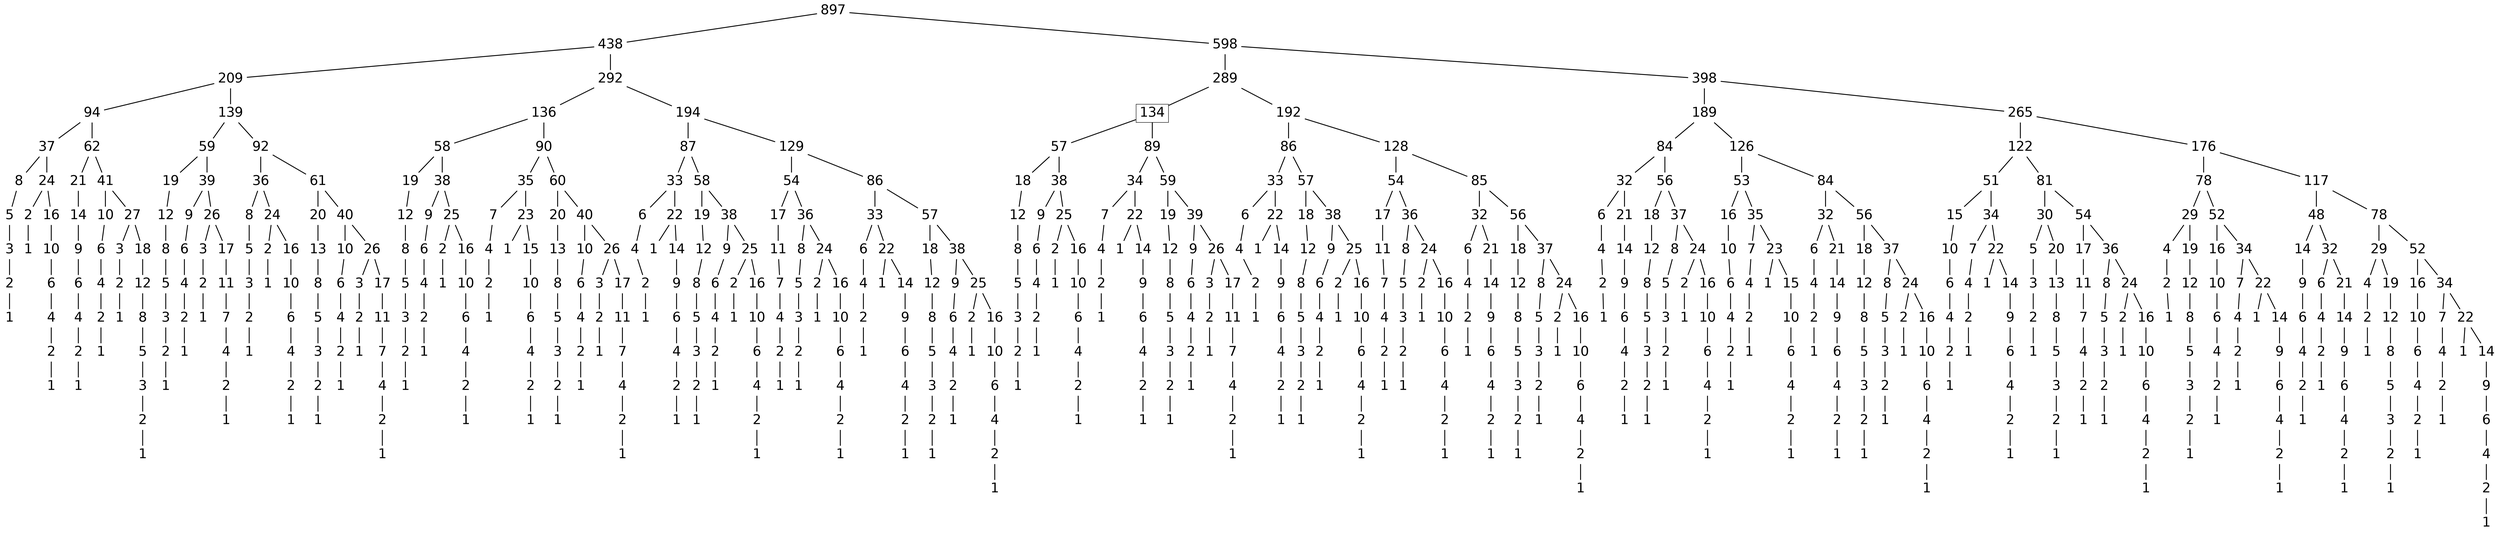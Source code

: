 digraph graph_name {
 graph[nodesep = 0.1];
 edge[dir=none, style=bold];
 node[ fontname = "Helvetica", shape = plaintext, width = 0.25, height = 0.25, fontsize=30];
bri[label="897" ];
bri->brj
brj[label="438" ];
brj->brk
brk[label="209" ];
brk->brl
brl[label="94" ];
brl->brm
brm[label="37" ];
brm->brn
brn[label="8" ];
brn->bro
bro[label="5" ];
bro->brp
brp[label="3" ];
brp->brq
brq[label="2" ];
brq->brr
brr[label="1" ];
brm->brs
brs[label="24" ];
brs->brt
brt[label="2" ];
brt->bru
bru[label="1" ];
brs->brv
brv[label="16" ];
brv->brw
brw[label="10" ];
brw->brx
brx[label="6" ];
brx->bry
bry[label="4" ];
bry->brz
brz[label="2" ];
brz->bsa
bsa[label="1" ];
brl->bsb
bsb[label="62" ];
bsb->bsc
bsc[label="21" ];
bsc->bsd
bsd[label="14" ];
bsd->bse
bse[label="9" ];
bse->bsf
bsf[label="6" ];
bsf->bsg
bsg[label="4" ];
bsg->bsh
bsh[label="2" ];
bsh->bsi
bsi[label="1" ];
bsb->bsj
bsj[label="41" ];
bsj->bsk
bsk[label="10" ];
bsk->bsl
bsl[label="6" ];
bsl->bsm
bsm[label="4" ];
bsm->bsn
bsn[label="2" ];
bsn->bso
bso[label="1" ];
bsj->bsp
bsp[label="27" ];
bsp->bsq
bsq[label="3" ];
bsq->bsr
bsr[label="2" ];
bsr->bss
bss[label="1" ];
bsp->bst
bst[label="18" ];
bst->bsu
bsu[label="12" ];
bsu->bsv
bsv[label="8" ];
bsv->bsw
bsw[label="5" ];
bsw->bsx
bsx[label="3" ];
bsx->bsy
bsy[label="2" ];
bsy->bsz
bsz[label="1" ];
brk->bta
bta[label="139" ];
bta->btb
btb[label="59" ];
btb->btc
btc[label="19" ];
btc->btd
btd[label="12" ];
btd->bte
bte[label="8" ];
bte->btf
btf[label="5" ];
btf->btg
btg[label="3" ];
btg->bth
bth[label="2" ];
bth->bti
bti[label="1" ];
btb->btj
btj[label="39" ];
btj->btk
btk[label="9" ];
btk->btl
btl[label="6" ];
btl->btm
btm[label="4" ];
btm->btn
btn[label="2" ];
btn->bto
bto[label="1" ];
btj->btp
btp[label="26" ];
btp->btq
btq[label="3" ];
btq->btr
btr[label="2" ];
btr->bts
bts[label="1" ];
btp->btt
btt[label="17" ];
btt->btu
btu[label="11" ];
btu->btv
btv[label="7" ];
btv->btw
btw[label="4" ];
btw->btx
btx[label="2" ];
btx->bty
bty[label="1" ];
bta->btz
btz[label="92" ];
btz->bua
bua[label="36" ];
bua->bub
bub[label="8" ];
bub->buc
buc[label="5" ];
buc->bud
bud[label="3" ];
bud->bue
bue[label="2" ];
bue->buf
buf[label="1" ];
bua->bug
bug[label="24" ];
bug->buh
buh[label="2" ];
buh->bui
bui[label="1" ];
bug->buj
buj[label="16" ];
buj->buk
buk[label="10" ];
buk->bul
bul[label="6" ];
bul->bum
bum[label="4" ];
bum->bun
bun[label="2" ];
bun->buo
buo[label="1" ];
btz->bup
bup[label="61" ];
bup->buq
buq[label="20" ];
buq->bur
bur[label="13" ];
bur->bus
bus[label="8" ];
bus->but
but[label="5" ];
but->buu
buu[label="3" ];
buu->buv
buv[label="2" ];
buv->buw
buw[label="1" ];
bup->bux
bux[label="40" ];
bux->buy
buy[label="10" ];
buy->buz
buz[label="6" ];
buz->bva
bva[label="4" ];
bva->bvb
bvb[label="2" ];
bvb->bvc
bvc[label="1" ];
bux->bvd
bvd[label="26" ];
bvd->bve
bve[label="3" ];
bve->bvf
bvf[label="2" ];
bvf->bvg
bvg[label="1" ];
bvd->bvh
bvh[label="17" ];
bvh->bvi
bvi[label="11" ];
bvi->bvj
bvj[label="7" ];
bvj->bvk
bvk[label="4" ];
bvk->bvl
bvl[label="2" ];
bvl->bvm
bvm[label="1" ];
brj->bvn
bvn[label="292" ];
bvn->bvo
bvo[label="136" ];
bvo->bvp
bvp[label="58" ];
bvp->bvq
bvq[label="19" ];
bvq->bvr
bvr[label="12" ];
bvr->bvs
bvs[label="8" ];
bvs->bvt
bvt[label="5" ];
bvt->bvu
bvu[label="3" ];
bvu->bvv
bvv[label="2" ];
bvv->bvw
bvw[label="1" ];
bvp->bvx
bvx[label="38" ];
bvx->bvy
bvy[label="9" ];
bvy->bvz
bvz[label="6" ];
bvz->bwa
bwa[label="4" ];
bwa->bwb
bwb[label="2" ];
bwb->bwc
bwc[label="1" ];
bvx->bwd
bwd[label="25" ];
bwd->bwe
bwe[label="2" ];
bwe->bwf
bwf[label="1" ];
bwd->bwg
bwg[label="16" ];
bwg->bwh
bwh[label="10" ];
bwh->bwi
bwi[label="6" ];
bwi->bwj
bwj[label="4" ];
bwj->bwk
bwk[label="2" ];
bwk->bwl
bwl[label="1" ];
bvo->bwm
bwm[label="90" ];
bwm->bwn
bwn[label="35" ];
bwn->bwo
bwo[label="7" ];
bwo->bwp
bwp[label="4" ];
bwp->bwq
bwq[label="2" ];
bwq->bwr
bwr[label="1" ];
bwn->bws
bws[label="23" ];
bws->bwt
bwt[label="1" ];
bws->bwu
bwu[label="15" ];
bwu->bwv
bwv[label="10" ];
bwv->bww
bww[label="6" ];
bww->bwx
bwx[label="4" ];
bwx->bwy
bwy[label="2" ];
bwy->bwz
bwz[label="1" ];
bwm->bxa
bxa[label="60" ];
bxa->bxb
bxb[label="20" ];
bxb->bxc
bxc[label="13" ];
bxc->bxd
bxd[label="8" ];
bxd->bxe
bxe[label="5" ];
bxe->bxf
bxf[label="3" ];
bxf->bxg
bxg[label="2" ];
bxg->bxh
bxh[label="1" ];
bxa->bxi
bxi[label="40" ];
bxi->bxj
bxj[label="10" ];
bxj->bxk
bxk[label="6" ];
bxk->bxl
bxl[label="4" ];
bxl->bxm
bxm[label="2" ];
bxm->bxn
bxn[label="1" ];
bxi->bxo
bxo[label="26" ];
bxo->bxp
bxp[label="3" ];
bxp->bxq
bxq[label="2" ];
bxq->bxr
bxr[label="1" ];
bxo->bxs
bxs[label="17" ];
bxs->bxt
bxt[label="11" ];
bxt->bxu
bxu[label="7" ];
bxu->bxv
bxv[label="4" ];
bxv->bxw
bxw[label="2" ];
bxw->bxx
bxx[label="1" ];
bvn->bxy
bxy[label="194" ];
bxy->bxz
bxz[label="87" ];
bxz->bya
bya[label="33" ];
bya->byb
byb[label="6" ];
byb->byc
byc[label="4" ];
byc->byd
byd[label="2" ];
byd->bye
bye[label="1" ];
bya->byf
byf[label="22" ];
byf->byg
byg[label="1" ];
byf->byh
byh[label="14" ];
byh->byi
byi[label="9" ];
byi->byj
byj[label="6" ];
byj->byk
byk[label="4" ];
byk->byl
byl[label="2" ];
byl->bym
bym[label="1" ];
bxz->byn
byn[label="58" ];
byn->byo
byo[label="19" ];
byo->byp
byp[label="12" ];
byp->byq
byq[label="8" ];
byq->byr
byr[label="5" ];
byr->bys
bys[label="3" ];
bys->byt
byt[label="2" ];
byt->byu
byu[label="1" ];
byn->byv
byv[label="38" ];
byv->byw
byw[label="9" ];
byw->byx
byx[label="6" ];
byx->byy
byy[label="4" ];
byy->byz
byz[label="2" ];
byz->bza
bza[label="1" ];
byv->bzb
bzb[label="25" ];
bzb->bzc
bzc[label="2" ];
bzc->bzd
bzd[label="1" ];
bzb->bze
bze[label="16" ];
bze->bzf
bzf[label="10" ];
bzf->bzg
bzg[label="6" ];
bzg->bzh
bzh[label="4" ];
bzh->bzi
bzi[label="2" ];
bzi->bzj
bzj[label="1" ];
bxy->bzk
bzk[label="129" ];
bzk->bzl
bzl[label="54" ];
bzl->bzm
bzm[label="17" ];
bzm->bzn
bzn[label="11" ];
bzn->bzo
bzo[label="7" ];
bzo->bzp
bzp[label="4" ];
bzp->bzq
bzq[label="2" ];
bzq->bzr
bzr[label="1" ];
bzl->bzs
bzs[label="36" ];
bzs->bzt
bzt[label="8" ];
bzt->bzu
bzu[label="5" ];
bzu->bzv
bzv[label="3" ];
bzv->bzw
bzw[label="2" ];
bzw->bzx
bzx[label="1" ];
bzs->bzy
bzy[label="24" ];
bzy->bzz
bzz[label="2" ];
bzz->caa
caa[label="1" ];
bzy->cab
cab[label="16" ];
cab->cac
cac[label="10" ];
cac->cad
cad[label="6" ];
cad->cae
cae[label="4" ];
cae->caf
caf[label="2" ];
caf->cag
cag[label="1" ];
bzk->cah
cah[label="86" ];
cah->cai
cai[label="33" ];
cai->caj
caj[label="6" ];
caj->cak
cak[label="4" ];
cak->cal
cal[label="2" ];
cal->cam
cam[label="1" ];
cai->can
can[label="22" ];
can->cao
cao[label="1" ];
can->cap
cap[label="14" ];
cap->caq
caq[label="9" ];
caq->car
car[label="6" ];
car->cas
cas[label="4" ];
cas->cat
cat[label="2" ];
cat->cau
cau[label="1" ];
cah->cav
cav[label="57" ];
cav->caw
caw[label="18" ];
caw->cax
cax[label="12" ];
cax->cay
cay[label="8" ];
cay->caz
caz[label="5" ];
caz->cba
cba[label="3" ];
cba->cbb
cbb[label="2" ];
cbb->cbc
cbc[label="1" ];
cav->cbd
cbd[label="38" ];
cbd->cbe
cbe[label="9" ];
cbe->cbf
cbf[label="6" ];
cbf->cbg
cbg[label="4" ];
cbg->cbh
cbh[label="2" ];
cbh->cbi
cbi[label="1" ];
cbd->cbj
cbj[label="25" ];
cbj->cbk
cbk[label="2" ];
cbk->cbl
cbl[label="1" ];
cbj->cbm
cbm[label="16" ];
cbm->cbn
cbn[label="10" ];
cbn->cbo
cbo[label="6" ];
cbo->cbp
cbp[label="4" ];
cbp->cbq
cbq[label="2" ];
cbq->cbr
cbr[label="1" ];
bri->cbs
cbs[label="598" ];
cbs->cbt
cbt[label="289" ];
cbt->cbu
cbu[label="134" ;shape=box];
cbu->cbv
cbv[label="57" ];
cbv->cbw
cbw[label="18" ];
cbw->cbx
cbx[label="12" ];
cbx->cby
cby[label="8" ];
cby->cbz
cbz[label="5" ];
cbz->cca
cca[label="3" ];
cca->ccb
ccb[label="2" ];
ccb->ccc
ccc[label="1" ];
cbv->ccd
ccd[label="38" ];
ccd->cce
cce[label="9" ];
cce->ccf
ccf[label="6" ];
ccf->ccg
ccg[label="4" ];
ccg->cch
cch[label="2" ];
cch->cci
cci[label="1" ];
ccd->ccj
ccj[label="25" ];
ccj->cck
cck[label="2" ];
cck->ccl
ccl[label="1" ];
ccj->ccm
ccm[label="16" ];
ccm->ccn
ccn[label="10" ];
ccn->cco
cco[label="6" ];
cco->ccp
ccp[label="4" ];
ccp->ccq
ccq[label="2" ];
ccq->ccr
ccr[label="1" ];
cbu->ccs
ccs[label="89" ];
ccs->cct
cct[label="34" ];
cct->ccu
ccu[label="7" ];
ccu->ccv
ccv[label="4" ];
ccv->ccw
ccw[label="2" ];
ccw->ccx
ccx[label="1" ];
cct->ccy
ccy[label="22" ];
ccy->ccz
ccz[label="1" ];
ccy->cda
cda[label="14" ];
cda->cdb
cdb[label="9" ];
cdb->cdc
cdc[label="6" ];
cdc->cdd
cdd[label="4" ];
cdd->cde
cde[label="2" ];
cde->cdf
cdf[label="1" ];
ccs->cdg
cdg[label="59" ];
cdg->cdh
cdh[label="19" ];
cdh->cdi
cdi[label="12" ];
cdi->cdj
cdj[label="8" ];
cdj->cdk
cdk[label="5" ];
cdk->cdl
cdl[label="3" ];
cdl->cdm
cdm[label="2" ];
cdm->cdn
cdn[label="1" ];
cdg->cdo
cdo[label="39" ];
cdo->cdp
cdp[label="9" ];
cdp->cdq
cdq[label="6" ];
cdq->cdr
cdr[label="4" ];
cdr->cds
cds[label="2" ];
cds->cdt
cdt[label="1" ];
cdo->cdu
cdu[label="26" ];
cdu->cdv
cdv[label="3" ];
cdv->cdw
cdw[label="2" ];
cdw->cdx
cdx[label="1" ];
cdu->cdy
cdy[label="17" ];
cdy->cdz
cdz[label="11" ];
cdz->cea
cea[label="7" ];
cea->ceb
ceb[label="4" ];
ceb->cec
cec[label="2" ];
cec->ced
ced[label="1" ];
cbt->cee
cee[label="192" ];
cee->cef
cef[label="86" ];
cef->ceg
ceg[label="33" ];
ceg->ceh
ceh[label="6" ];
ceh->cei
cei[label="4" ];
cei->cej
cej[label="2" ];
cej->cek
cek[label="1" ];
ceg->cel
cel[label="22" ];
cel->cem
cem[label="1" ];
cel->cen
cen[label="14" ];
cen->ceo
ceo[label="9" ];
ceo->cep
cep[label="6" ];
cep->ceq
ceq[label="4" ];
ceq->cer
cer[label="2" ];
cer->ces
ces[label="1" ];
cef->cet
cet[label="57" ];
cet->ceu
ceu[label="18" ];
ceu->cev
cev[label="12" ];
cev->cew
cew[label="8" ];
cew->cex
cex[label="5" ];
cex->cey
cey[label="3" ];
cey->cez
cez[label="2" ];
cez->cfa
cfa[label="1" ];
cet->cfb
cfb[label="38" ];
cfb->cfc
cfc[label="9" ];
cfc->cfd
cfd[label="6" ];
cfd->cfe
cfe[label="4" ];
cfe->cff
cff[label="2" ];
cff->cfg
cfg[label="1" ];
cfb->cfh
cfh[label="25" ];
cfh->cfi
cfi[label="2" ];
cfi->cfj
cfj[label="1" ];
cfh->cfk
cfk[label="16" ];
cfk->cfl
cfl[label="10" ];
cfl->cfm
cfm[label="6" ];
cfm->cfn
cfn[label="4" ];
cfn->cfo
cfo[label="2" ];
cfo->cfp
cfp[label="1" ];
cee->cfq
cfq[label="128" ];
cfq->cfr
cfr[label="54" ];
cfr->cfs
cfs[label="17" ];
cfs->cft
cft[label="11" ];
cft->cfu
cfu[label="7" ];
cfu->cfv
cfv[label="4" ];
cfv->cfw
cfw[label="2" ];
cfw->cfx
cfx[label="1" ];
cfr->cfy
cfy[label="36" ];
cfy->cfz
cfz[label="8" ];
cfz->cga
cga[label="5" ];
cga->cgb
cgb[label="3" ];
cgb->cgc
cgc[label="2" ];
cgc->cgd
cgd[label="1" ];
cfy->cge
cge[label="24" ];
cge->cgf
cgf[label="2" ];
cgf->cgg
cgg[label="1" ];
cge->cgh
cgh[label="16" ];
cgh->cgi
cgi[label="10" ];
cgi->cgj
cgj[label="6" ];
cgj->cgk
cgk[label="4" ];
cgk->cgl
cgl[label="2" ];
cgl->cgm
cgm[label="1" ];
cfq->cgn
cgn[label="85" ];
cgn->cgo
cgo[label="32" ];
cgo->cgp
cgp[label="6" ];
cgp->cgq
cgq[label="4" ];
cgq->cgr
cgr[label="2" ];
cgr->cgs
cgs[label="1" ];
cgo->cgt
cgt[label="21" ];
cgt->cgu
cgu[label="14" ];
cgu->cgv
cgv[label="9" ];
cgv->cgw
cgw[label="6" ];
cgw->cgx
cgx[label="4" ];
cgx->cgy
cgy[label="2" ];
cgy->cgz
cgz[label="1" ];
cgn->cha
cha[label="56" ];
cha->chb
chb[label="18" ];
chb->chc
chc[label="12" ];
chc->chd
chd[label="8" ];
chd->che
che[label="5" ];
che->chf
chf[label="3" ];
chf->chg
chg[label="2" ];
chg->chh
chh[label="1" ];
cha->chi
chi[label="37" ];
chi->chj
chj[label="8" ];
chj->chk
chk[label="5" ];
chk->chl
chl[label="3" ];
chl->chm
chm[label="2" ];
chm->chn
chn[label="1" ];
chi->cho
cho[label="24" ];
cho->chp
chp[label="2" ];
chp->chq
chq[label="1" ];
cho->chr
chr[label="16" ];
chr->chs
chs[label="10" ];
chs->cht
cht[label="6" ];
cht->chu
chu[label="4" ];
chu->chv
chv[label="2" ];
chv->chw
chw[label="1" ];
cbs->chx
chx[label="398" ];
chx->chy
chy[label="189" ];
chy->chz
chz[label="84" ];
chz->cia
cia[label="32" ];
cia->cib
cib[label="6" ];
cib->cic
cic[label="4" ];
cic->cid
cid[label="2" ];
cid->cie
cie[label="1" ];
cia->cif
cif[label="21" ];
cif->cig
cig[label="14" ];
cig->cih
cih[label="9" ];
cih->cii
cii[label="6" ];
cii->cij
cij[label="4" ];
cij->cik
cik[label="2" ];
cik->cil
cil[label="1" ];
chz->cim
cim[label="56" ];
cim->cin
cin[label="18" ];
cin->cio
cio[label="12" ];
cio->cip
cip[label="8" ];
cip->ciq
ciq[label="5" ];
ciq->cir
cir[label="3" ];
cir->cis
cis[label="2" ];
cis->cit
cit[label="1" ];
cim->ciu
ciu[label="37" ];
ciu->civ
civ[label="8" ];
civ->ciw
ciw[label="5" ];
ciw->cix
cix[label="3" ];
cix->ciy
ciy[label="2" ];
ciy->ciz
ciz[label="1" ];
ciu->cja
cja[label="24" ];
cja->cjb
cjb[label="2" ];
cjb->cjc
cjc[label="1" ];
cja->cjd
cjd[label="16" ];
cjd->cje
cje[label="10" ];
cje->cjf
cjf[label="6" ];
cjf->cjg
cjg[label="4" ];
cjg->cjh
cjh[label="2" ];
cjh->cji
cji[label="1" ];
chy->cjj
cjj[label="126" ];
cjj->cjk
cjk[label="53" ];
cjk->cjl
cjl[label="16" ];
cjl->cjm
cjm[label="10" ];
cjm->cjn
cjn[label="6" ];
cjn->cjo
cjo[label="4" ];
cjo->cjp
cjp[label="2" ];
cjp->cjq
cjq[label="1" ];
cjk->cjr
cjr[label="35" ];
cjr->cjs
cjs[label="7" ];
cjs->cjt
cjt[label="4" ];
cjt->cju
cju[label="2" ];
cju->cjv
cjv[label="1" ];
cjr->cjw
cjw[label="23" ];
cjw->cjx
cjx[label="1" ];
cjw->cjy
cjy[label="15" ];
cjy->cjz
cjz[label="10" ];
cjz->cka
cka[label="6" ];
cka->ckb
ckb[label="4" ];
ckb->ckc
ckc[label="2" ];
ckc->ckd
ckd[label="1" ];
cjj->cke
cke[label="84" ];
cke->ckf
ckf[label="32" ];
ckf->ckg
ckg[label="6" ];
ckg->ckh
ckh[label="4" ];
ckh->cki
cki[label="2" ];
cki->ckj
ckj[label="1" ];
ckf->ckk
ckk[label="21" ];
ckk->ckl
ckl[label="14" ];
ckl->ckm
ckm[label="9" ];
ckm->ckn
ckn[label="6" ];
ckn->cko
cko[label="4" ];
cko->ckp
ckp[label="2" ];
ckp->ckq
ckq[label="1" ];
cke->ckr
ckr[label="56" ];
ckr->cks
cks[label="18" ];
cks->ckt
ckt[label="12" ];
ckt->cku
cku[label="8" ];
cku->ckv
ckv[label="5" ];
ckv->ckw
ckw[label="3" ];
ckw->ckx
ckx[label="2" ];
ckx->cky
cky[label="1" ];
ckr->ckz
ckz[label="37" ];
ckz->cla
cla[label="8" ];
cla->clb
clb[label="5" ];
clb->clc
clc[label="3" ];
clc->cld
cld[label="2" ];
cld->cle
cle[label="1" ];
ckz->clf
clf[label="24" ];
clf->clg
clg[label="2" ];
clg->clh
clh[label="1" ];
clf->cli
cli[label="16" ];
cli->clj
clj[label="10" ];
clj->clk
clk[label="6" ];
clk->cll
cll[label="4" ];
cll->clm
clm[label="2" ];
clm->cln
cln[label="1" ];
chx->clo
clo[label="265" ];
clo->clp
clp[label="122" ];
clp->clq
clq[label="51" ];
clq->clr
clr[label="15" ];
clr->cls
cls[label="10" ];
cls->clt
clt[label="6" ];
clt->clu
clu[label="4" ];
clu->clv
clv[label="2" ];
clv->clw
clw[label="1" ];
clq->clx
clx[label="34" ];
clx->cly
cly[label="7" ];
cly->clz
clz[label="4" ];
clz->cma
cma[label="2" ];
cma->cmb
cmb[label="1" ];
clx->cmc
cmc[label="22" ];
cmc->cmd
cmd[label="1" ];
cmc->cme
cme[label="14" ];
cme->cmf
cmf[label="9" ];
cmf->cmg
cmg[label="6" ];
cmg->cmh
cmh[label="4" ];
cmh->cmi
cmi[label="2" ];
cmi->cmj
cmj[label="1" ];
clp->cmk
cmk[label="81" ];
cmk->cml
cml[label="30" ];
cml->cmm
cmm[label="5" ];
cmm->cmn
cmn[label="3" ];
cmn->cmo
cmo[label="2" ];
cmo->cmp
cmp[label="1" ];
cml->cmq
cmq[label="20" ];
cmq->cmr
cmr[label="13" ];
cmr->cms
cms[label="8" ];
cms->cmt
cmt[label="5" ];
cmt->cmu
cmu[label="3" ];
cmu->cmv
cmv[label="2" ];
cmv->cmw
cmw[label="1" ];
cmk->cmx
cmx[label="54" ];
cmx->cmy
cmy[label="17" ];
cmy->cmz
cmz[label="11" ];
cmz->cna
cna[label="7" ];
cna->cnb
cnb[label="4" ];
cnb->cnc
cnc[label="2" ];
cnc->cnd
cnd[label="1" ];
cmx->cne
cne[label="36" ];
cne->cnf
cnf[label="8" ];
cnf->cng
cng[label="5" ];
cng->cnh
cnh[label="3" ];
cnh->cni
cni[label="2" ];
cni->cnj
cnj[label="1" ];
cne->cnk
cnk[label="24" ];
cnk->cnl
cnl[label="2" ];
cnl->cnm
cnm[label="1" ];
cnk->cnn
cnn[label="16" ];
cnn->cno
cno[label="10" ];
cno->cnp
cnp[label="6" ];
cnp->cnq
cnq[label="4" ];
cnq->cnr
cnr[label="2" ];
cnr->cns
cns[label="1" ];
clo->cnt
cnt[label="176" ];
cnt->cnu
cnu[label="78" ];
cnu->cnv
cnv[label="29" ];
cnv->cnw
cnw[label="4" ];
cnw->cnx
cnx[label="2" ];
cnx->cny
cny[label="1" ];
cnv->cnz
cnz[label="19" ];
cnz->coa
coa[label="12" ];
coa->cob
cob[label="8" ];
cob->coc
coc[label="5" ];
coc->cod
cod[label="3" ];
cod->coe
coe[label="2" ];
coe->cof
cof[label="1" ];
cnu->cog
cog[label="52" ];
cog->coh
coh[label="16" ];
coh->coi
coi[label="10" ];
coi->coj
coj[label="6" ];
coj->cok
cok[label="4" ];
cok->col
col[label="2" ];
col->com
com[label="1" ];
cog->con
con[label="34" ];
con->coo
coo[label="7" ];
coo->cop
cop[label="4" ];
cop->coq
coq[label="2" ];
coq->cor
cor[label="1" ];
con->cos
cos[label="22" ];
cos->cot
cot[label="1" ];
cos->cou
cou[label="14" ];
cou->cov
cov[label="9" ];
cov->cow
cow[label="6" ];
cow->cox
cox[label="4" ];
cox->coy
coy[label="2" ];
coy->coz
coz[label="1" ];
cnt->cpa
cpa[label="117" ];
cpa->cpb
cpb[label="48" ];
cpb->cpc
cpc[label="14" ];
cpc->cpd
cpd[label="9" ];
cpd->cpe
cpe[label="6" ];
cpe->cpf
cpf[label="4" ];
cpf->cpg
cpg[label="2" ];
cpg->cph
cph[label="1" ];
cpb->cpi
cpi[label="32" ];
cpi->cpj
cpj[label="6" ];
cpj->cpk
cpk[label="4" ];
cpk->cpl
cpl[label="2" ];
cpl->cpm
cpm[label="1" ];
cpi->cpn
cpn[label="21" ];
cpn->cpo
cpo[label="14" ];
cpo->cpp
cpp[label="9" ];
cpp->cpq
cpq[label="6" ];
cpq->cpr
cpr[label="4" ];
cpr->cps
cps[label="2" ];
cps->cpt
cpt[label="1" ];
cpa->cpu
cpu[label="78" ];
cpu->cpv
cpv[label="29" ];
cpv->cpw
cpw[label="4" ];
cpw->cpx
cpx[label="2" ];
cpx->cpy
cpy[label="1" ];
cpv->cpz
cpz[label="19" ];
cpz->cqa
cqa[label="12" ];
cqa->cqb
cqb[label="8" ];
cqb->cqc
cqc[label="5" ];
cqc->cqd
cqd[label="3" ];
cqd->cqe
cqe[label="2" ];
cqe->cqf
cqf[label="1" ];
cpu->cqg
cqg[label="52" ];
cqg->cqh
cqh[label="16" ];
cqh->cqi
cqi[label="10" ];
cqi->cqj
cqj[label="6" ];
cqj->cqk
cqk[label="4" ];
cqk->cql
cql[label="2" ];
cql->cqm
cqm[label="1" ];
cqg->cqn
cqn[label="34" ];
cqn->cqo
cqo[label="7" ];
cqo->cqp
cqp[label="4" ];
cqp->cqq
cqq[label="2" ];
cqq->cqr
cqr[label="1" ];
cqn->cqs
cqs[label="22" ];
cqs->cqt
cqt[label="1" ];
cqs->cqu
cqu[label="14" ];
cqu->cqv
cqv[label="9" ];
cqv->cqw
cqw[label="6" ];
cqw->cqx
cqx[label="4" ];
cqx->cqy
cqy[label="2" ];
cqy->cqz
cqz[label="1" ];
}
